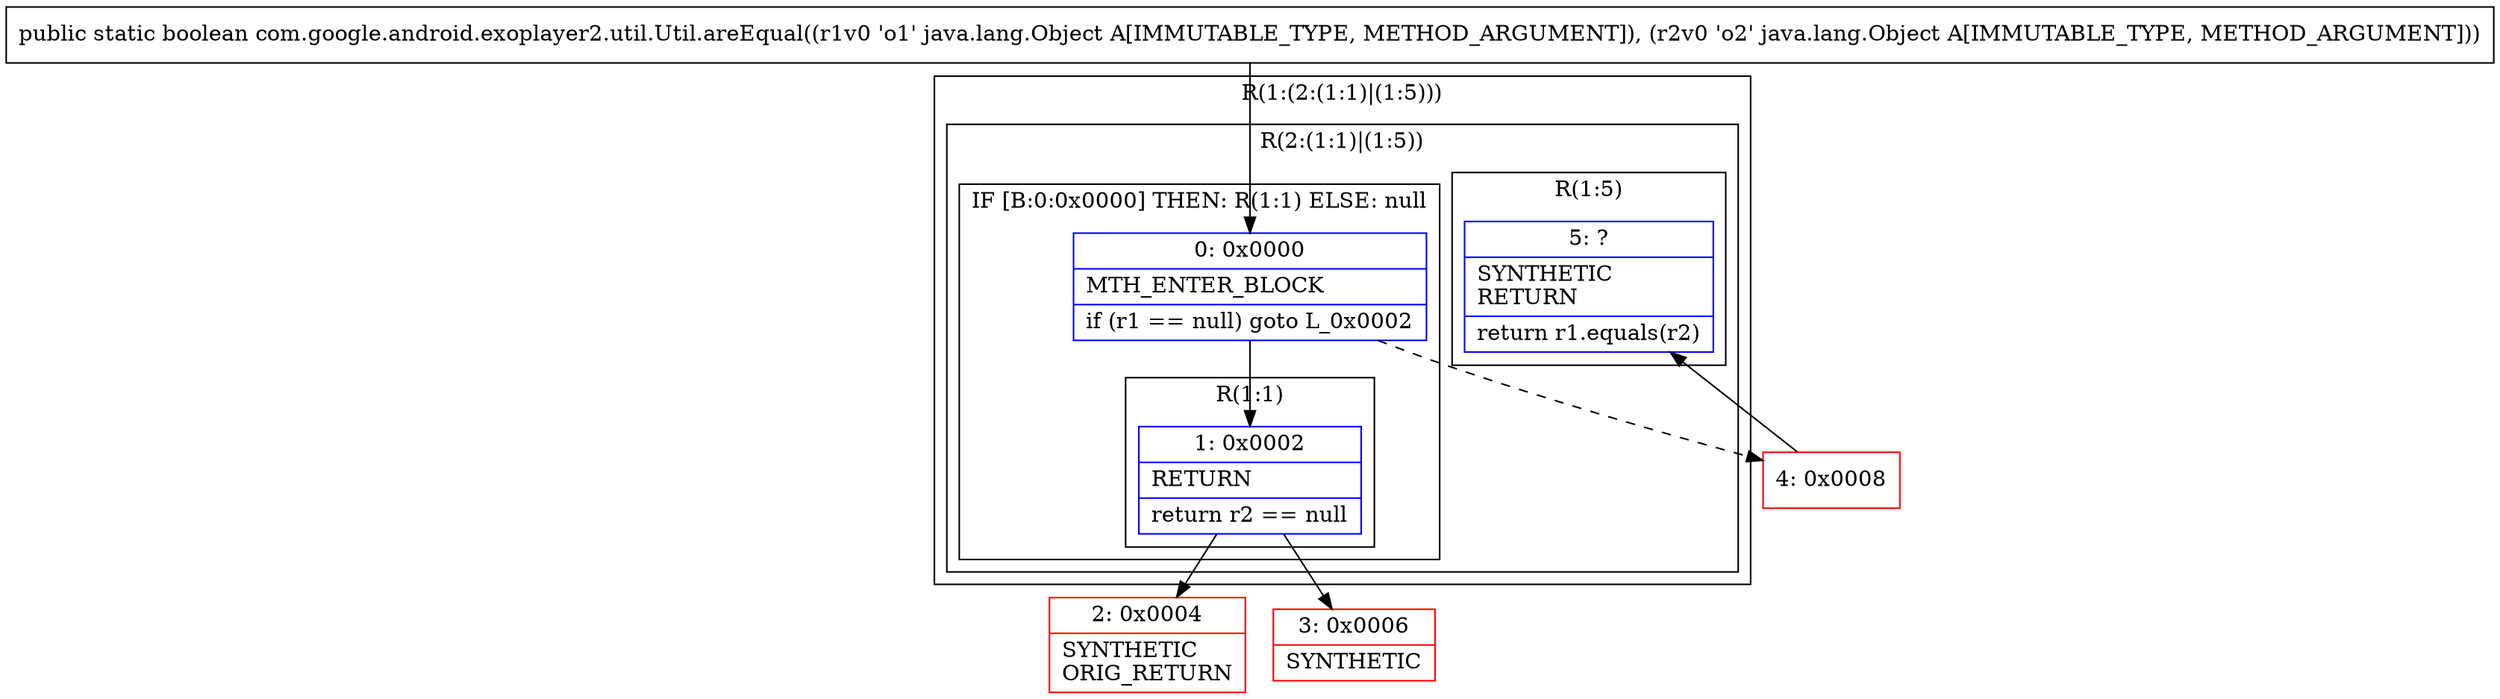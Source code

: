 digraph "CFG forcom.google.android.exoplayer2.util.Util.areEqual(Ljava\/lang\/Object;Ljava\/lang\/Object;)Z" {
subgraph cluster_Region_959554537 {
label = "R(1:(2:(1:1)|(1:5)))";
node [shape=record,color=blue];
subgraph cluster_Region_1324194390 {
label = "R(2:(1:1)|(1:5))";
node [shape=record,color=blue];
subgraph cluster_IfRegion_1875000646 {
label = "IF [B:0:0x0000] THEN: R(1:1) ELSE: null";
node [shape=record,color=blue];
Node_0 [shape=record,label="{0\:\ 0x0000|MTH_ENTER_BLOCK\l|if (r1 == null) goto L_0x0002\l}"];
subgraph cluster_Region_1710365554 {
label = "R(1:1)";
node [shape=record,color=blue];
Node_1 [shape=record,label="{1\:\ 0x0002|RETURN\l|return r2 == null\l}"];
}
}
subgraph cluster_Region_1374208718 {
label = "R(1:5)";
node [shape=record,color=blue];
Node_5 [shape=record,label="{5\:\ ?|SYNTHETIC\lRETURN\l|return r1.equals(r2)\l}"];
}
}
}
Node_2 [shape=record,color=red,label="{2\:\ 0x0004|SYNTHETIC\lORIG_RETURN\l}"];
Node_3 [shape=record,color=red,label="{3\:\ 0x0006|SYNTHETIC\l}"];
Node_4 [shape=record,color=red,label="{4\:\ 0x0008}"];
MethodNode[shape=record,label="{public static boolean com.google.android.exoplayer2.util.Util.areEqual((r1v0 'o1' java.lang.Object A[IMMUTABLE_TYPE, METHOD_ARGUMENT]), (r2v0 'o2' java.lang.Object A[IMMUTABLE_TYPE, METHOD_ARGUMENT])) }"];
MethodNode -> Node_0;
Node_0 -> Node_1;
Node_0 -> Node_4[style=dashed];
Node_1 -> Node_2;
Node_1 -> Node_3;
Node_4 -> Node_5;
}

